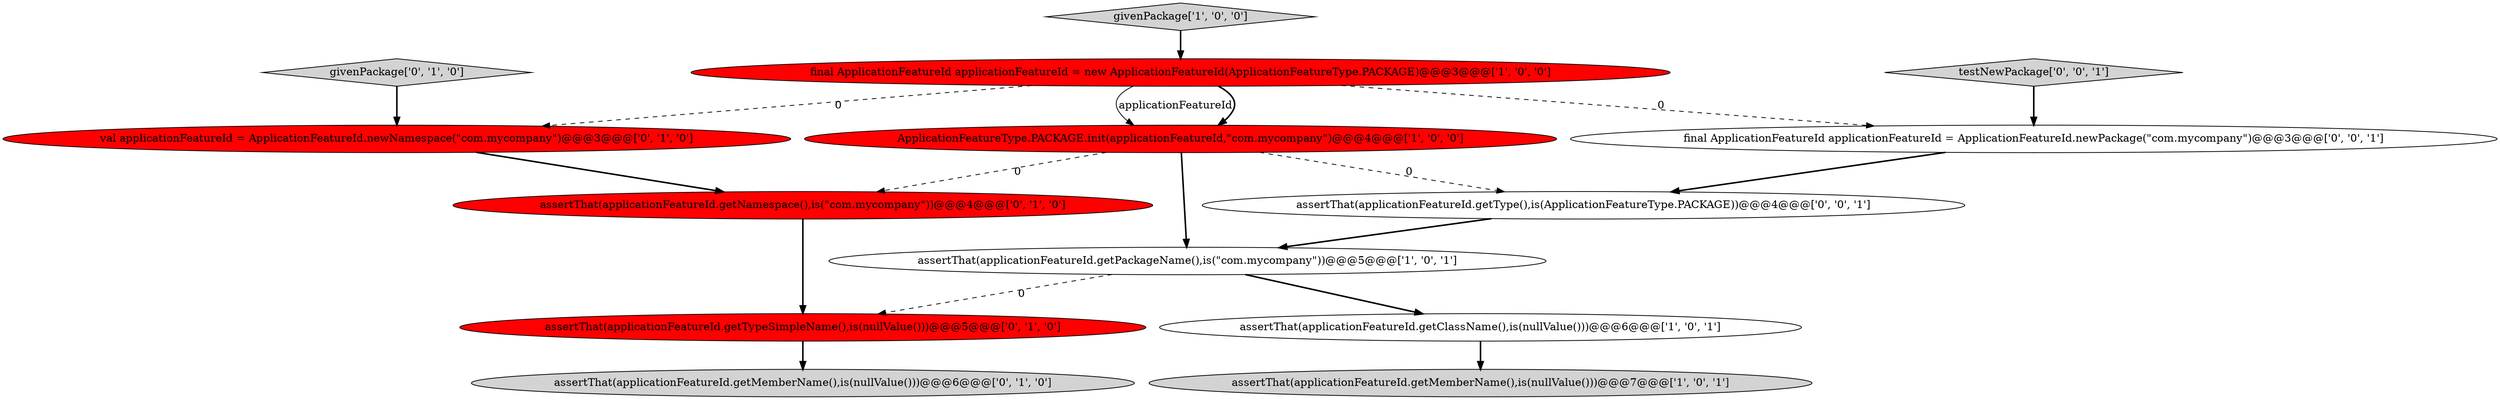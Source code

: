 digraph {
4 [style = filled, label = "final ApplicationFeatureId applicationFeatureId = new ApplicationFeatureId(ApplicationFeatureType.PACKAGE)@@@3@@@['1', '0', '0']", fillcolor = red, shape = ellipse image = "AAA1AAABBB1BBB"];
11 [style = filled, label = "testNewPackage['0', '0', '1']", fillcolor = lightgray, shape = diamond image = "AAA0AAABBB3BBB"];
0 [style = filled, label = "ApplicationFeatureType.PACKAGE.init(applicationFeatureId,\"com.mycompany\")@@@4@@@['1', '0', '0']", fillcolor = red, shape = ellipse image = "AAA1AAABBB1BBB"];
6 [style = filled, label = "assertThat(applicationFeatureId.getMemberName(),is(nullValue()))@@@6@@@['0', '1', '0']", fillcolor = lightgray, shape = ellipse image = "AAA0AAABBB2BBB"];
1 [style = filled, label = "assertThat(applicationFeatureId.getMemberName(),is(nullValue()))@@@7@@@['1', '0', '1']", fillcolor = lightgray, shape = ellipse image = "AAA0AAABBB1BBB"];
9 [style = filled, label = "assertThat(applicationFeatureId.getNamespace(),is(\"com.mycompany\"))@@@4@@@['0', '1', '0']", fillcolor = red, shape = ellipse image = "AAA1AAABBB2BBB"];
7 [style = filled, label = "givenPackage['0', '1', '0']", fillcolor = lightgray, shape = diamond image = "AAA0AAABBB2BBB"];
3 [style = filled, label = "givenPackage['1', '0', '0']", fillcolor = lightgray, shape = diamond image = "AAA0AAABBB1BBB"];
10 [style = filled, label = "assertThat(applicationFeatureId.getTypeSimpleName(),is(nullValue()))@@@5@@@['0', '1', '0']", fillcolor = red, shape = ellipse image = "AAA1AAABBB2BBB"];
8 [style = filled, label = "val applicationFeatureId = ApplicationFeatureId.newNamespace(\"com.mycompany\")@@@3@@@['0', '1', '0']", fillcolor = red, shape = ellipse image = "AAA1AAABBB2BBB"];
13 [style = filled, label = "assertThat(applicationFeatureId.getType(),is(ApplicationFeatureType.PACKAGE))@@@4@@@['0', '0', '1']", fillcolor = white, shape = ellipse image = "AAA0AAABBB3BBB"];
5 [style = filled, label = "assertThat(applicationFeatureId.getClassName(),is(nullValue()))@@@6@@@['1', '0', '1']", fillcolor = white, shape = ellipse image = "AAA0AAABBB1BBB"];
12 [style = filled, label = "final ApplicationFeatureId applicationFeatureId = ApplicationFeatureId.newPackage(\"com.mycompany\")@@@3@@@['0', '0', '1']", fillcolor = white, shape = ellipse image = "AAA0AAABBB3BBB"];
2 [style = filled, label = "assertThat(applicationFeatureId.getPackageName(),is(\"com.mycompany\"))@@@5@@@['1', '0', '1']", fillcolor = white, shape = ellipse image = "AAA0AAABBB1BBB"];
12->13 [style = bold, label=""];
5->1 [style = bold, label=""];
11->12 [style = bold, label=""];
0->2 [style = bold, label=""];
4->12 [style = dashed, label="0"];
4->8 [style = dashed, label="0"];
0->9 [style = dashed, label="0"];
9->10 [style = bold, label=""];
13->2 [style = bold, label=""];
7->8 [style = bold, label=""];
3->4 [style = bold, label=""];
10->6 [style = bold, label=""];
0->13 [style = dashed, label="0"];
4->0 [style = solid, label="applicationFeatureId"];
2->10 [style = dashed, label="0"];
4->0 [style = bold, label=""];
2->5 [style = bold, label=""];
8->9 [style = bold, label=""];
}
